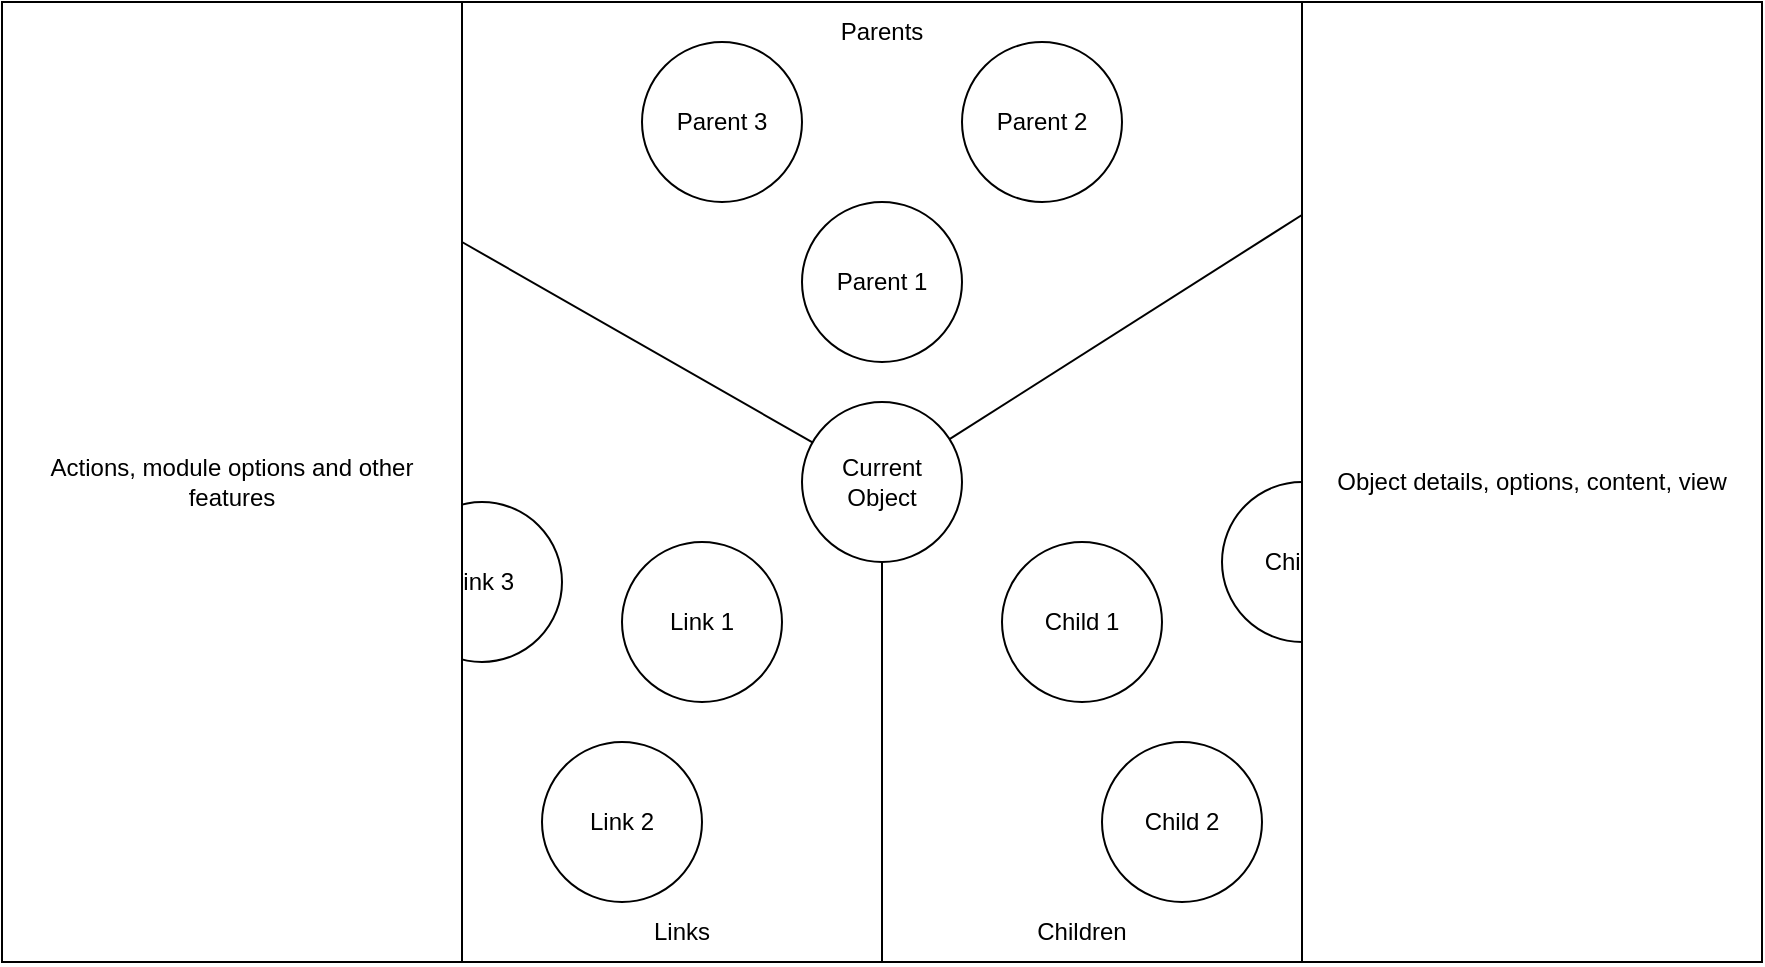 <mxfile version="18.0.1" type="device"><diagram id="podaDKC3ZlIZIweQC-Ff" name="Strona-1"><mxGraphModel dx="782" dy="857" grid="1" gridSize="10" guides="1" tooltips="1" connect="1" arrows="1" fold="1" page="1" pageScale="1" pageWidth="827" pageHeight="1169" math="0" shadow="0"><root><mxCell id="0"/><mxCell id="1" parent="0"/><mxCell id="15n7tMUu8i6I7I_4ESLy-1" value="" style="rounded=0;whiteSpace=wrap;html=1;" vertex="1" parent="1"><mxGeometry x="40" y="200" width="880" height="480" as="geometry"/></mxCell><mxCell id="15n7tMUu8i6I7I_4ESLy-2" value="" style="rounded=0;whiteSpace=wrap;html=1;" vertex="1" parent="1"><mxGeometry x="270" y="200" width="420" height="480" as="geometry"/></mxCell><mxCell id="15n7tMUu8i6I7I_4ESLy-3" value="Current Object" style="ellipse;whiteSpace=wrap;html=1;aspect=fixed;" vertex="1" parent="1"><mxGeometry x="440" y="400" width="80" height="80" as="geometry"/></mxCell><mxCell id="15n7tMUu8i6I7I_4ESLy-4" value="Parent 1" style="ellipse;whiteSpace=wrap;html=1;aspect=fixed;" vertex="1" parent="1"><mxGeometry x="440" y="300" width="80" height="80" as="geometry"/></mxCell><mxCell id="15n7tMUu8i6I7I_4ESLy-5" value="Parent 3" style="ellipse;whiteSpace=wrap;html=1;aspect=fixed;" vertex="1" parent="1"><mxGeometry x="360" y="220" width="80" height="80" as="geometry"/></mxCell><mxCell id="15n7tMUu8i6I7I_4ESLy-6" value="Link 1" style="ellipse;whiteSpace=wrap;html=1;aspect=fixed;" vertex="1" parent="1"><mxGeometry x="350" y="470" width="80" height="80" as="geometry"/></mxCell><mxCell id="15n7tMUu8i6I7I_4ESLy-7" value="Child 1" style="ellipse;whiteSpace=wrap;html=1;aspect=fixed;" vertex="1" parent="1"><mxGeometry x="540" y="470" width="80" height="80" as="geometry"/></mxCell><mxCell id="15n7tMUu8i6I7I_4ESLy-8" value="Link 2" style="ellipse;whiteSpace=wrap;html=1;aspect=fixed;" vertex="1" parent="1"><mxGeometry x="310" y="570" width="80" height="80" as="geometry"/></mxCell><mxCell id="15n7tMUu8i6I7I_4ESLy-9" value="" style="endArrow=none;html=1;rounded=0;exitX=1.005;exitY=0.219;exitDx=0;exitDy=0;exitPerimeter=0;" edge="1" parent="1" source="15n7tMUu8i6I7I_4ESLy-2" target="15n7tMUu8i6I7I_4ESLy-3"><mxGeometry width="50" height="50" relative="1" as="geometry"><mxPoint x="400" y="460" as="sourcePoint"/><mxPoint x="450" y="410" as="targetPoint"/></mxGeometry></mxCell><mxCell id="15n7tMUu8i6I7I_4ESLy-10" value="" style="endArrow=none;html=1;rounded=0;exitX=0;exitY=0.25;exitDx=0;exitDy=0;" edge="1" parent="1" source="15n7tMUu8i6I7I_4ESLy-2" target="15n7tMUu8i6I7I_4ESLy-3"><mxGeometry width="50" height="50" relative="1" as="geometry"><mxPoint x="400" y="460" as="sourcePoint"/><mxPoint x="450" y="410" as="targetPoint"/></mxGeometry></mxCell><mxCell id="15n7tMUu8i6I7I_4ESLy-11" value="Parent 2" style="ellipse;whiteSpace=wrap;html=1;aspect=fixed;" vertex="1" parent="1"><mxGeometry x="520" y="220" width="80" height="80" as="geometry"/></mxCell><mxCell id="15n7tMUu8i6I7I_4ESLy-12" value="" style="endArrow=none;html=1;rounded=0;exitX=0.5;exitY=1;exitDx=0;exitDy=0;" edge="1" parent="1" source="15n7tMUu8i6I7I_4ESLy-2" target="15n7tMUu8i6I7I_4ESLy-3"><mxGeometry width="50" height="50" relative="1" as="geometry"><mxPoint x="280" y="330" as="sourcePoint"/><mxPoint x="455.27" y="430.154" as="targetPoint"/></mxGeometry></mxCell><mxCell id="15n7tMUu8i6I7I_4ESLy-13" value="Child 2" style="ellipse;whiteSpace=wrap;html=1;aspect=fixed;" vertex="1" parent="1"><mxGeometry x="590" y="570" width="80" height="80" as="geometry"/></mxCell><mxCell id="15n7tMUu8i6I7I_4ESLy-14" value="Child 3" style="ellipse;whiteSpace=wrap;html=1;aspect=fixed;" vertex="1" parent="1"><mxGeometry x="650" y="440" width="80" height="80" as="geometry"/></mxCell><mxCell id="15n7tMUu8i6I7I_4ESLy-17" value="Link 3" style="ellipse;whiteSpace=wrap;html=1;aspect=fixed;" vertex="1" parent="1"><mxGeometry x="240" y="450" width="80" height="80" as="geometry"/></mxCell><mxCell id="15n7tMUu8i6I7I_4ESLy-16" value="Actions, module options and other features" style="rounded=0;whiteSpace=wrap;html=1;" vertex="1" parent="1"><mxGeometry x="40" y="200" width="230" height="480" as="geometry"/></mxCell><mxCell id="15n7tMUu8i6I7I_4ESLy-18" value="Object details, options, content, view" style="rounded=0;whiteSpace=wrap;html=1;" vertex="1" parent="1"><mxGeometry x="690" y="200" width="230" height="480" as="geometry"/></mxCell><mxCell id="15n7tMUu8i6I7I_4ESLy-19" value="Parents" style="text;html=1;strokeColor=none;fillColor=none;align=center;verticalAlign=middle;whiteSpace=wrap;rounded=0;" vertex="1" parent="1"><mxGeometry x="450" y="200" width="60" height="30" as="geometry"/></mxCell><mxCell id="15n7tMUu8i6I7I_4ESLy-20" value="Children" style="text;html=1;strokeColor=none;fillColor=none;align=center;verticalAlign=middle;whiteSpace=wrap;rounded=0;" vertex="1" parent="1"><mxGeometry x="550" y="650" width="60" height="30" as="geometry"/></mxCell><mxCell id="15n7tMUu8i6I7I_4ESLy-21" value="Links" style="text;html=1;strokeColor=none;fillColor=none;align=center;verticalAlign=middle;whiteSpace=wrap;rounded=0;" vertex="1" parent="1"><mxGeometry x="350" y="650" width="60" height="30" as="geometry"/></mxCell></root></mxGraphModel></diagram></mxfile>